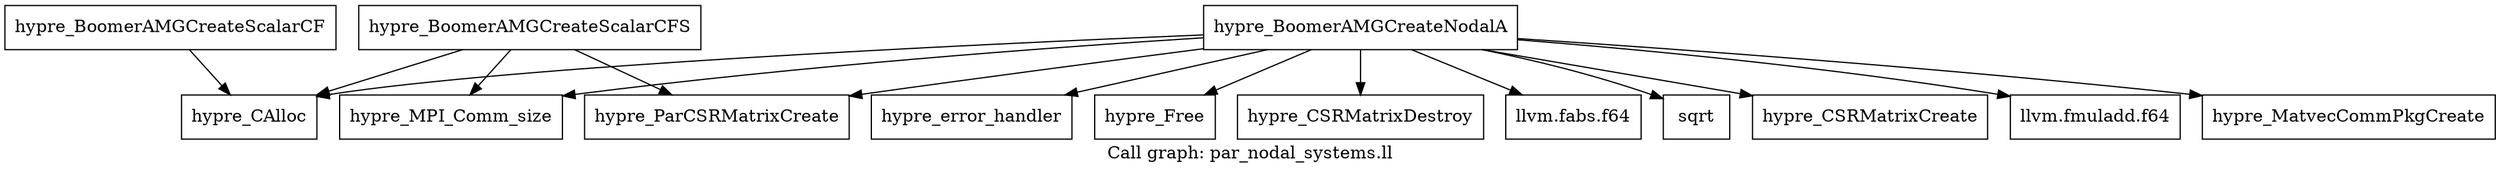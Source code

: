 digraph "Call graph: par_nodal_systems.ll" {
	label="Call graph: par_nodal_systems.ll";

	Node0x559d55da1dd0 [shape=record,label="{hypre_BoomerAMGCreateNodalA}"];
	Node0x559d55da1dd0 -> Node0x559d55dae910;
	Node0x559d55da1dd0 -> Node0x559d55dab7c0;
	Node0x559d55da1dd0 -> Node0x559d55dab170;
	Node0x559d55da1dd0 -> Node0x559d55da4ad0;
	Node0x559d55da1dd0 -> Node0x559d55da7350;
	Node0x559d55da1dd0 -> Node0x559d55dd5f00;
	Node0x559d55da1dd0 -> Node0x559d55dd6aa0;
	Node0x559d55da1dd0 -> Node0x559d55dba670;
	Node0x559d55da1dd0 -> Node0x559d55dbec40;
	Node0x559d55da1dd0 -> Node0x559d55d9c4c0;
	Node0x559d55da1dd0 -> Node0x559d55d98840;
	Node0x559d55dae910 [shape=record,label="{hypre_MPI_Comm_size}"];
	Node0x559d55dab7c0 [shape=record,label="{hypre_MatvecCommPkgCreate}"];
	Node0x559d55dab170 [shape=record,label="{hypre_CAlloc}"];
	Node0x559d55da4ad0 [shape=record,label="{hypre_error_handler}"];
	Node0x559d55d9c4c0 [shape=record,label="{hypre_CSRMatrixCreate}"];
	Node0x559d55d98840 [shape=record,label="{llvm.fmuladd.f64}"];
	Node0x559d55dbec40 [shape=record,label="{sqrt}"];
	Node0x559d55dba670 [shape=record,label="{llvm.fabs.f64}"];
	Node0x559d55da7350 [shape=record,label="{hypre_Free}"];
	Node0x559d55dd6aa0 [shape=record,label="{hypre_ParCSRMatrixCreate}"];
	Node0x559d55dd5f00 [shape=record,label="{hypre_CSRMatrixDestroy}"];
	Node0x559d55dd0d60 [shape=record,label="{hypre_BoomerAMGCreateScalarCFS}"];
	Node0x559d55dd0d60 -> Node0x559d55dae910;
	Node0x559d55dd0d60 -> Node0x559d55dab170;
	Node0x559d55dd0d60 -> Node0x559d55dd6aa0;
	Node0x559d55d9cf60 [shape=record,label="{hypre_BoomerAMGCreateScalarCF}"];
	Node0x559d55d9cf60 -> Node0x559d55dab170;
}

